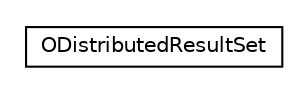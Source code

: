 #!/usr/local/bin/dot
#
# Class diagram 
# Generated by UMLGraph version R5_6-24-gf6e263 (http://www.umlgraph.org/)
#

digraph G {
	edge [fontname="Helvetica",fontsize=10,labelfontname="Helvetica",labelfontsize=10];
	node [fontname="Helvetica",fontsize=10,shape=plaintext];
	nodesep=0.25;
	ranksep=0.5;
	// com.orientechnologies.orient.server.distributed.impl.sql.executor.ODistributedResultSet
	c660012 [label=<<table title="com.orientechnologies.orient.server.distributed.impl.sql.executor.ODistributedResultSet" border="0" cellborder="1" cellspacing="0" cellpadding="2" port="p" href="./ODistributedResultSet.html">
		<tr><td><table border="0" cellspacing="0" cellpadding="1">
<tr><td align="center" balign="center"> ODistributedResultSet </td></tr>
		</table></td></tr>
		</table>>, URL="./ODistributedResultSet.html", fontname="Helvetica", fontcolor="black", fontsize=10.0];
}

